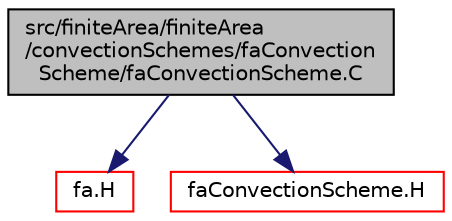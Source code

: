 digraph "src/finiteArea/finiteArea/convectionSchemes/faConvectionScheme/faConvectionScheme.C"
{
  bgcolor="transparent";
  edge [fontname="Helvetica",fontsize="10",labelfontname="Helvetica",labelfontsize="10"];
  node [fontname="Helvetica",fontsize="10",shape=record];
  Node1 [label="src/finiteArea/finiteArea\l/convectionSchemes/faConvection\lScheme/faConvectionScheme.C",height=0.2,width=0.4,color="black", fillcolor="grey75", style="filled" fontcolor="black"];
  Node1 -> Node2 [color="midnightblue",fontsize="10",style="solid",fontname="Helvetica"];
  Node2 [label="fa.H",height=0.2,width=0.4,color="red",URL="$fa_8H.html"];
  Node1 -> Node3 [color="midnightblue",fontsize="10",style="solid",fontname="Helvetica"];
  Node3 [label="faConvectionScheme.H",height=0.2,width=0.4,color="red",URL="$faConvectionScheme_8H.html"];
}
